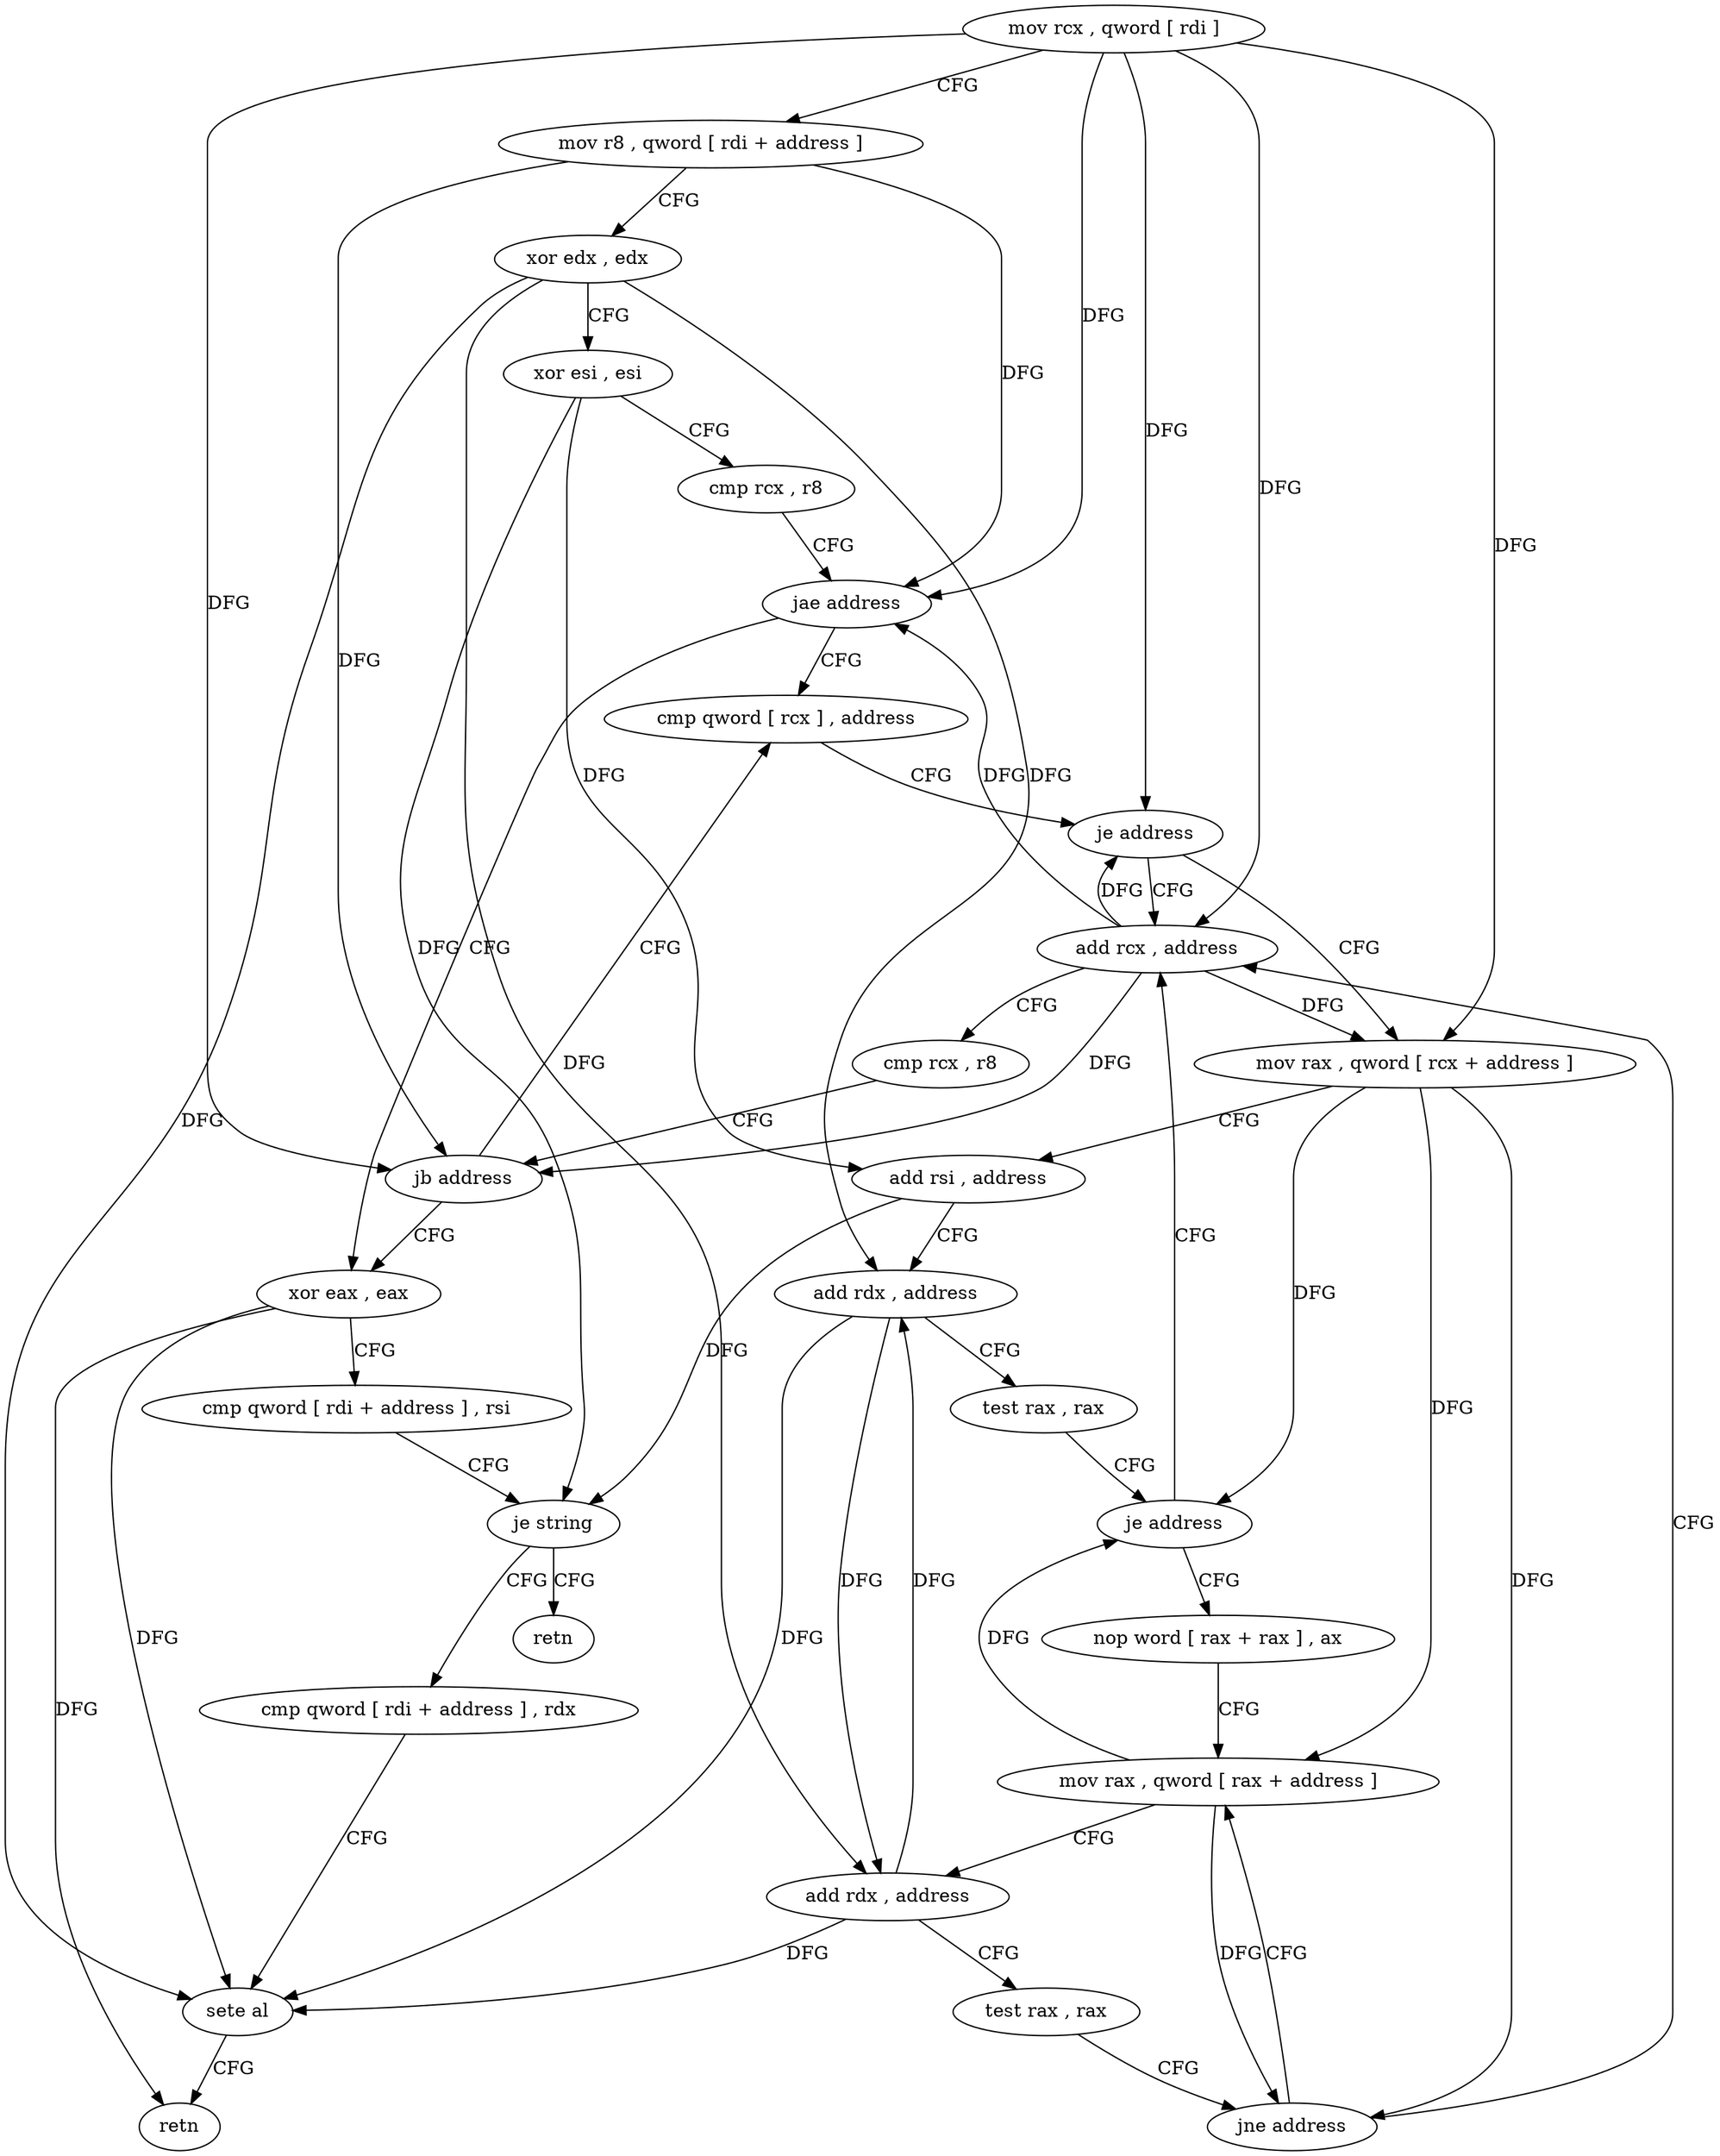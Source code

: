 digraph "func" {
"4280288" [label = "mov rcx , qword [ rdi ]" ]
"4280291" [label = "mov r8 , qword [ rdi + address ]" ]
"4280295" [label = "xor edx , edx" ]
"4280297" [label = "xor esi , esi" ]
"4280299" [label = "cmp rcx , r8" ]
"4280302" [label = "jae address" ]
"4280358" [label = "xor eax , eax" ]
"4280304" [label = "cmp qword [ rcx ] , address" ]
"4280360" [label = "cmp qword [ rdi + address ] , rsi" ]
"4280364" [label = "je string" ]
"4280368" [label = "cmp qword [ rdi + address ] , rdx" ]
"4280366" [label = "retn" ]
"4280308" [label = "je address" ]
"4280349" [label = "add rcx , address" ]
"4280310" [label = "mov rax , qword [ rcx + address ]" ]
"4280372" [label = "sete al" ]
"4280375" [label = "retn" ]
"4280353" [label = "cmp rcx , r8" ]
"4280356" [label = "jb address" ]
"4280314" [label = "add rsi , address" ]
"4280318" [label = "add rdx , address" ]
"4280322" [label = "test rax , rax" ]
"4280325" [label = "je address" ]
"4280327" [label = "nop word [ rax + rax ] , ax" ]
"4280336" [label = "mov rax , qword [ rax + address ]" ]
"4280340" [label = "add rdx , address" ]
"4280344" [label = "test rax , rax" ]
"4280347" [label = "jne address" ]
"4280288" -> "4280291" [ label = "CFG" ]
"4280288" -> "4280302" [ label = "DFG" ]
"4280288" -> "4280308" [ label = "DFG" ]
"4280288" -> "4280349" [ label = "DFG" ]
"4280288" -> "4280356" [ label = "DFG" ]
"4280288" -> "4280310" [ label = "DFG" ]
"4280291" -> "4280295" [ label = "CFG" ]
"4280291" -> "4280302" [ label = "DFG" ]
"4280291" -> "4280356" [ label = "DFG" ]
"4280295" -> "4280297" [ label = "CFG" ]
"4280295" -> "4280372" [ label = "DFG" ]
"4280295" -> "4280318" [ label = "DFG" ]
"4280295" -> "4280340" [ label = "DFG" ]
"4280297" -> "4280299" [ label = "CFG" ]
"4280297" -> "4280364" [ label = "DFG" ]
"4280297" -> "4280314" [ label = "DFG" ]
"4280299" -> "4280302" [ label = "CFG" ]
"4280302" -> "4280358" [ label = "CFG" ]
"4280302" -> "4280304" [ label = "CFG" ]
"4280358" -> "4280360" [ label = "CFG" ]
"4280358" -> "4280372" [ label = "DFG" ]
"4280358" -> "4280375" [ label = "DFG" ]
"4280304" -> "4280308" [ label = "CFG" ]
"4280360" -> "4280364" [ label = "CFG" ]
"4280364" -> "4280368" [ label = "CFG" ]
"4280364" -> "4280366" [ label = "CFG" ]
"4280368" -> "4280372" [ label = "CFG" ]
"4280308" -> "4280349" [ label = "CFG" ]
"4280308" -> "4280310" [ label = "CFG" ]
"4280349" -> "4280353" [ label = "CFG" ]
"4280349" -> "4280308" [ label = "DFG" ]
"4280349" -> "4280302" [ label = "DFG" ]
"4280349" -> "4280356" [ label = "DFG" ]
"4280349" -> "4280310" [ label = "DFG" ]
"4280310" -> "4280314" [ label = "CFG" ]
"4280310" -> "4280325" [ label = "DFG" ]
"4280310" -> "4280336" [ label = "DFG" ]
"4280310" -> "4280347" [ label = "DFG" ]
"4280372" -> "4280375" [ label = "CFG" ]
"4280353" -> "4280356" [ label = "CFG" ]
"4280356" -> "4280304" [ label = "CFG" ]
"4280356" -> "4280358" [ label = "CFG" ]
"4280314" -> "4280318" [ label = "CFG" ]
"4280314" -> "4280364" [ label = "DFG" ]
"4280318" -> "4280322" [ label = "CFG" ]
"4280318" -> "4280372" [ label = "DFG" ]
"4280318" -> "4280340" [ label = "DFG" ]
"4280322" -> "4280325" [ label = "CFG" ]
"4280325" -> "4280349" [ label = "CFG" ]
"4280325" -> "4280327" [ label = "CFG" ]
"4280327" -> "4280336" [ label = "CFG" ]
"4280336" -> "4280340" [ label = "CFG" ]
"4280336" -> "4280325" [ label = "DFG" ]
"4280336" -> "4280347" [ label = "DFG" ]
"4280340" -> "4280344" [ label = "CFG" ]
"4280340" -> "4280372" [ label = "DFG" ]
"4280340" -> "4280318" [ label = "DFG" ]
"4280344" -> "4280347" [ label = "CFG" ]
"4280347" -> "4280336" [ label = "CFG" ]
"4280347" -> "4280349" [ label = "CFG" ]
}
